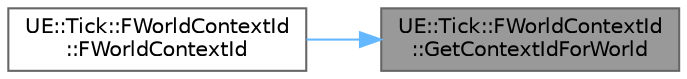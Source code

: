 digraph "UE::Tick::FWorldContextId::GetContextIdForWorld"
{
 // INTERACTIVE_SVG=YES
 // LATEX_PDF_SIZE
  bgcolor="transparent";
  edge [fontname=Helvetica,fontsize=10,labelfontname=Helvetica,labelfontsize=10];
  node [fontname=Helvetica,fontsize=10,shape=box,height=0.2,width=0.4];
  rankdir="RL";
  Node1 [id="Node000001",label="UE::Tick::FWorldContextId\l::GetContextIdForWorld",height=0.2,width=0.4,color="gray40", fillcolor="grey60", style="filled", fontcolor="black",tooltip="Construct from a world pointer, if it is null or not part of a tickable world context it will return ..."];
  Node1 -> Node2 [id="edge1_Node000001_Node000002",dir="back",color="steelblue1",style="solid",tooltip=" "];
  Node2 [id="Node000002",label="UE::Tick::FWorldContextId\l::FWorldContextId",height=0.2,width=0.4,color="grey40", fillcolor="white", style="filled",URL="$dc/d35/structUE_1_1Tick_1_1FWorldContextId.html#ac5b2c66d7c019923d3169fac9e95d94f",tooltip="Construct from a world pointer, if it is null or not part of a tickable world context it will return ..."];
}
